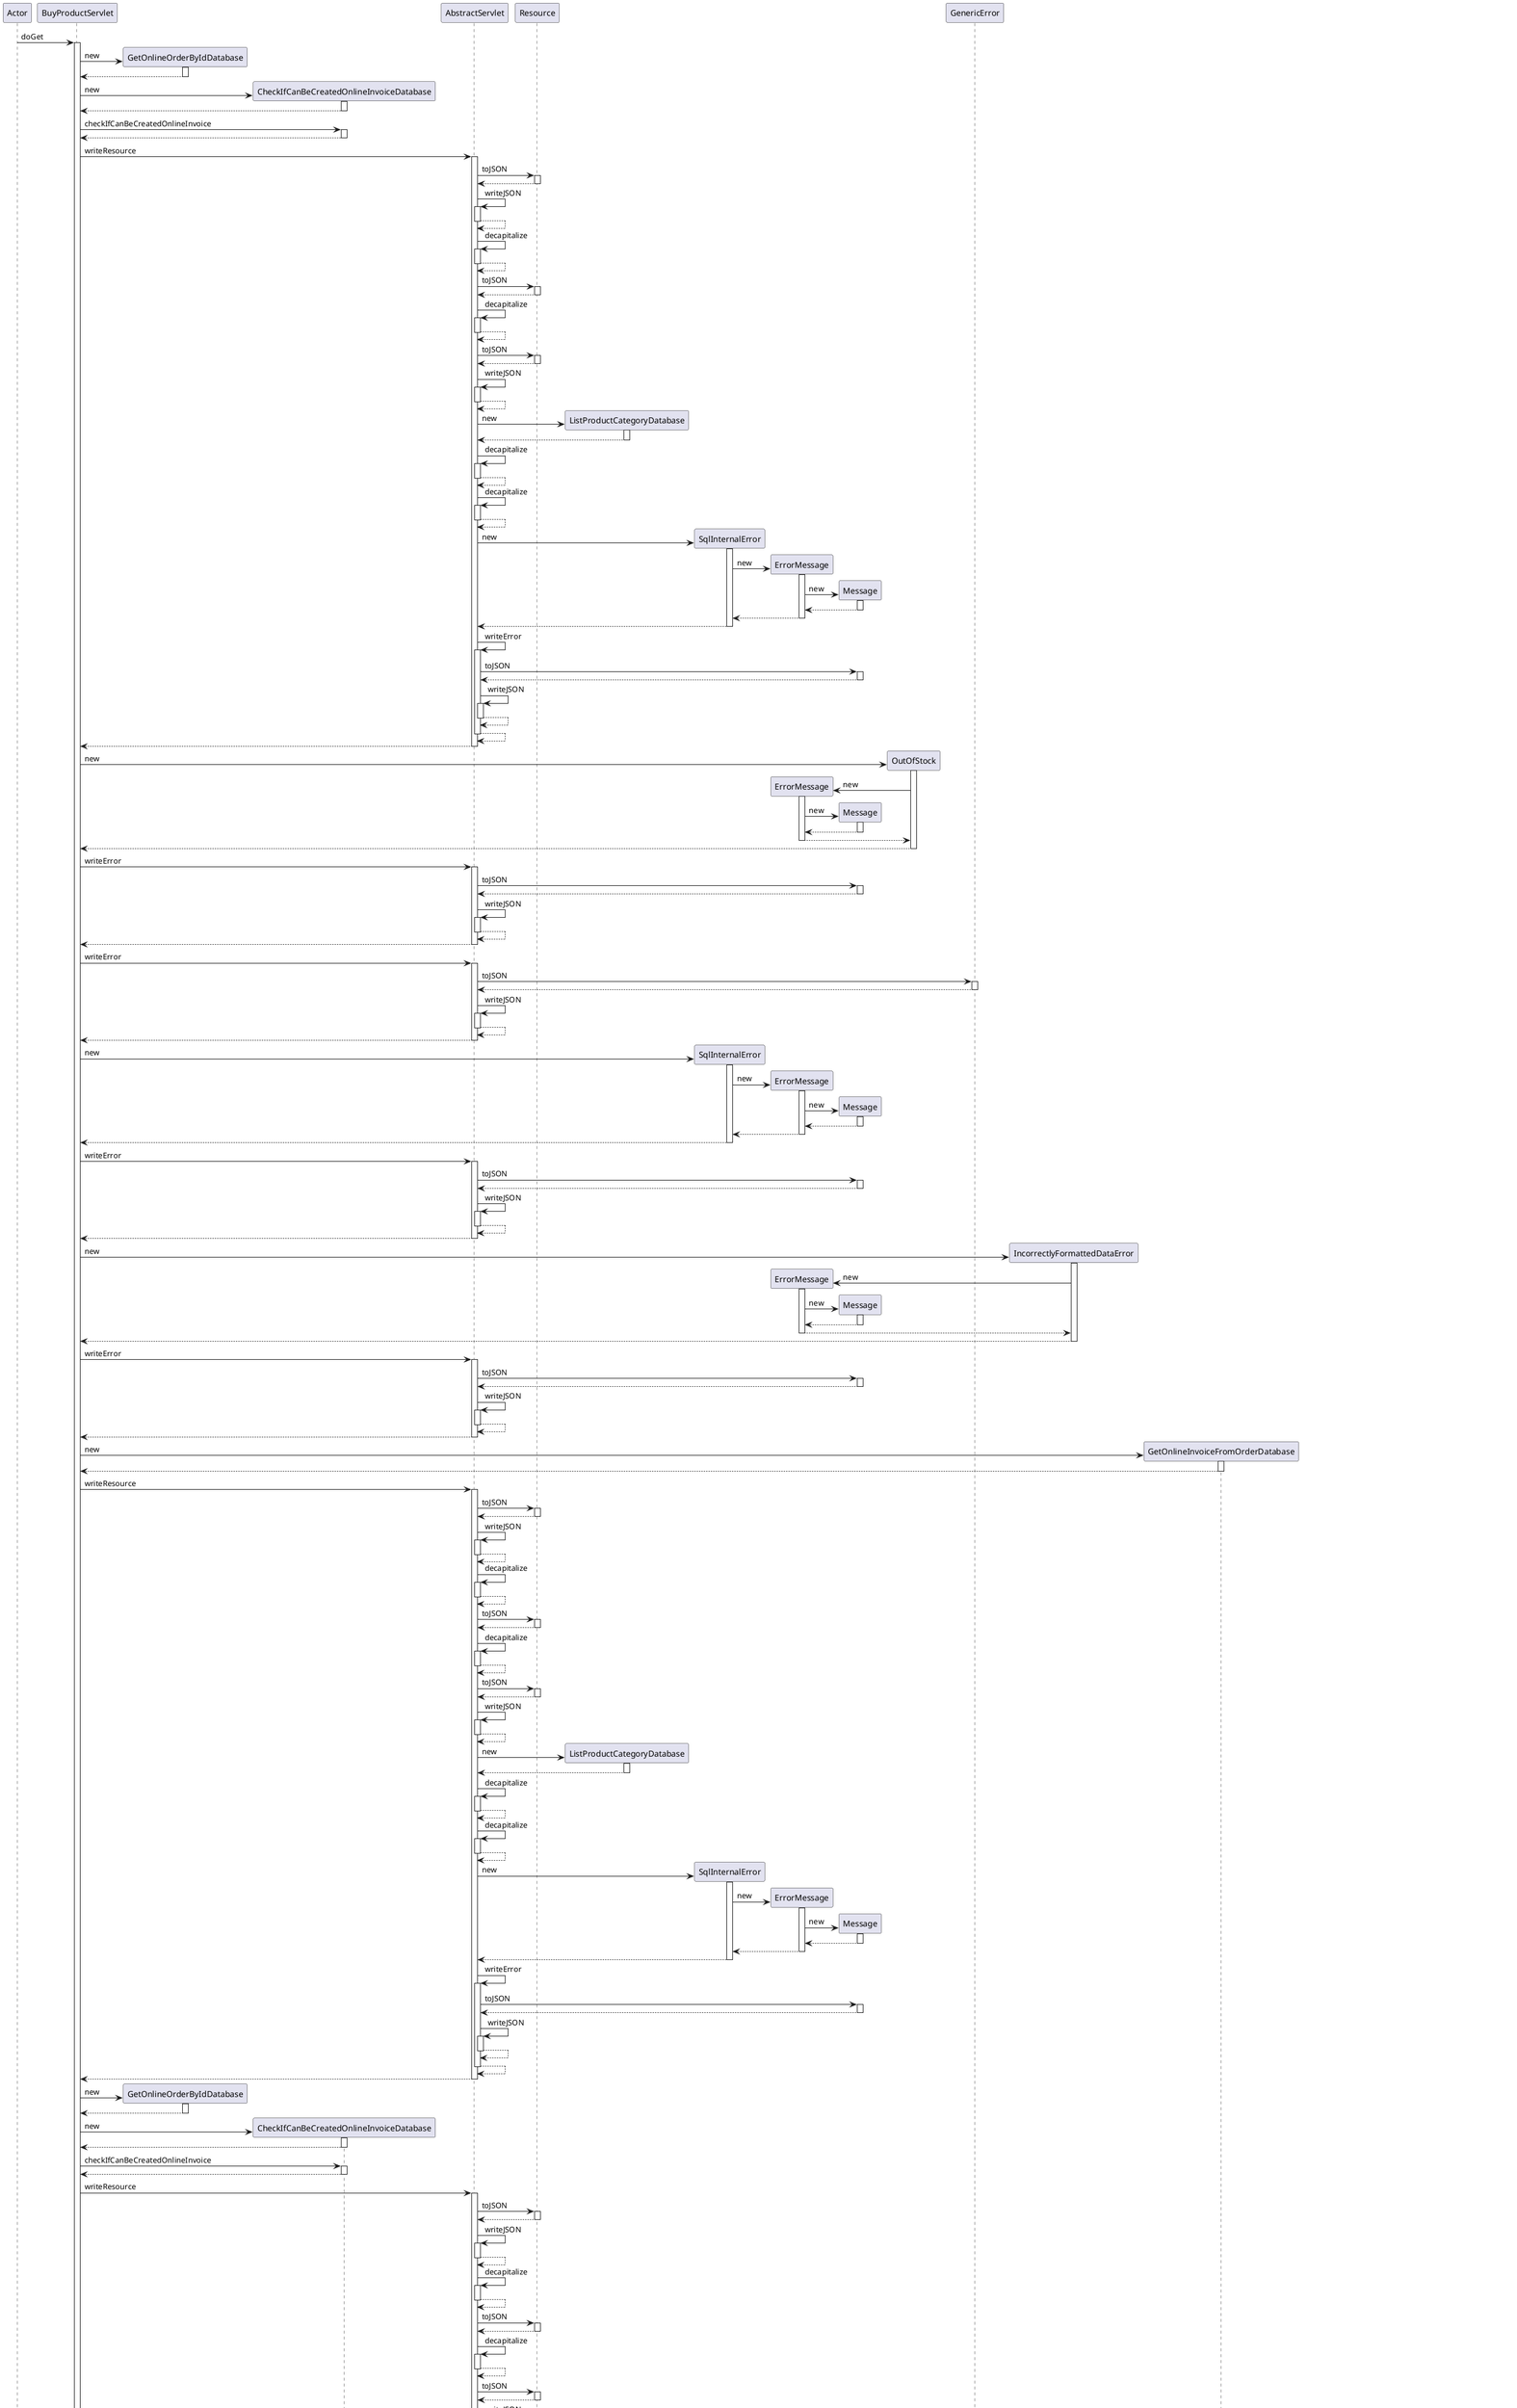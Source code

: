 @startuml
participant Actor
Actor -> BuyProductServlet : doGet
activate BuyProductServlet
create GetOnlineOrderByIdDatabase
BuyProductServlet -> GetOnlineOrderByIdDatabase : new
activate GetOnlineOrderByIdDatabase
GetOnlineOrderByIdDatabase --> BuyProductServlet
deactivate GetOnlineOrderByIdDatabase
create CheckIfCanBeCreatedOnlineInvoiceDatabase
BuyProductServlet -> CheckIfCanBeCreatedOnlineInvoiceDatabase : new
activate CheckIfCanBeCreatedOnlineInvoiceDatabase
CheckIfCanBeCreatedOnlineInvoiceDatabase --> BuyProductServlet
deactivate CheckIfCanBeCreatedOnlineInvoiceDatabase
BuyProductServlet -> CheckIfCanBeCreatedOnlineInvoiceDatabase : checkIfCanBeCreatedOnlineInvoice
activate CheckIfCanBeCreatedOnlineInvoiceDatabase
CheckIfCanBeCreatedOnlineInvoiceDatabase --> BuyProductServlet
deactivate CheckIfCanBeCreatedOnlineInvoiceDatabase
BuyProductServlet -> AbstractServlet : writeResource
activate AbstractServlet
AbstractServlet -> Resource : toJSON
activate Resource
Resource --> AbstractServlet
deactivate Resource
AbstractServlet -> AbstractServlet : writeJSON
activate AbstractServlet
AbstractServlet --> AbstractServlet
deactivate AbstractServlet
AbstractServlet -> AbstractServlet : decapitalize
activate AbstractServlet
AbstractServlet --> AbstractServlet
deactivate AbstractServlet
AbstractServlet -> Resource : toJSON
activate Resource
Resource --> AbstractServlet
deactivate Resource
AbstractServlet -> AbstractServlet : decapitalize
activate AbstractServlet
AbstractServlet --> AbstractServlet
deactivate AbstractServlet
AbstractServlet -> Resource : toJSON
activate Resource
Resource --> AbstractServlet
deactivate Resource
AbstractServlet -> AbstractServlet : writeJSON
activate AbstractServlet
AbstractServlet --> AbstractServlet
deactivate AbstractServlet
create ListProductCategoryDatabase
AbstractServlet -> ListProductCategoryDatabase : new
activate ListProductCategoryDatabase
ListProductCategoryDatabase --> AbstractServlet
deactivate ListProductCategoryDatabase
AbstractServlet -> AbstractServlet : decapitalize
activate AbstractServlet
AbstractServlet --> AbstractServlet
deactivate AbstractServlet
AbstractServlet -> AbstractServlet : decapitalize
activate AbstractServlet
AbstractServlet --> AbstractServlet
deactivate AbstractServlet
create SqlInternalError
AbstractServlet -> SqlInternalError : new
activate SqlInternalError
create ErrorMessage
SqlInternalError -> ErrorMessage : new
activate ErrorMessage
create Message
ErrorMessage -> Message : new
activate Message
Message --> ErrorMessage
deactivate Message
ErrorMessage --> SqlInternalError
deactivate ErrorMessage
SqlInternalError --> AbstractServlet
deactivate SqlInternalError
AbstractServlet -> AbstractServlet : writeError
activate AbstractServlet
AbstractServlet -> Message : toJSON
activate Message
Message --> AbstractServlet
deactivate Message
AbstractServlet -> AbstractServlet : writeJSON
activate AbstractServlet
AbstractServlet --> AbstractServlet
deactivate AbstractServlet
AbstractServlet --> AbstractServlet
deactivate AbstractServlet
AbstractServlet --> BuyProductServlet
deactivate AbstractServlet
create OutOfStock
BuyProductServlet -> OutOfStock : new
activate OutOfStock
create ErrorMessage
OutOfStock -> ErrorMessage : new
activate ErrorMessage
create Message
ErrorMessage -> Message : new
activate Message
Message --> ErrorMessage
deactivate Message
ErrorMessage --> OutOfStock
deactivate ErrorMessage
OutOfStock --> BuyProductServlet
deactivate OutOfStock
BuyProductServlet -> AbstractServlet : writeError
activate AbstractServlet
AbstractServlet -> Message : toJSON
activate Message
Message --> AbstractServlet
deactivate Message
AbstractServlet -> AbstractServlet : writeJSON
activate AbstractServlet
AbstractServlet --> AbstractServlet
deactivate AbstractServlet
AbstractServlet --> BuyProductServlet
deactivate AbstractServlet
BuyProductServlet -> AbstractServlet : writeError
activate AbstractServlet
AbstractServlet -> GenericError : toJSON
activate GenericError
GenericError --> AbstractServlet
deactivate GenericError
AbstractServlet -> AbstractServlet : writeJSON
activate AbstractServlet
AbstractServlet --> AbstractServlet
deactivate AbstractServlet
AbstractServlet --> BuyProductServlet
deactivate AbstractServlet
create SqlInternalError
BuyProductServlet -> SqlInternalError : new
activate SqlInternalError
create ErrorMessage
SqlInternalError -> ErrorMessage : new
activate ErrorMessage
create Message
ErrorMessage -> Message : new
activate Message
Message --> ErrorMessage
deactivate Message
ErrorMessage --> SqlInternalError
deactivate ErrorMessage
SqlInternalError --> BuyProductServlet
deactivate SqlInternalError
BuyProductServlet -> AbstractServlet : writeError
activate AbstractServlet
AbstractServlet -> Message : toJSON
activate Message
Message --> AbstractServlet
deactivate Message
AbstractServlet -> AbstractServlet : writeJSON
activate AbstractServlet
AbstractServlet --> AbstractServlet
deactivate AbstractServlet
AbstractServlet --> BuyProductServlet
deactivate AbstractServlet
create IncorrectlyFormattedDataError
BuyProductServlet -> IncorrectlyFormattedDataError : new
activate IncorrectlyFormattedDataError
create ErrorMessage
IncorrectlyFormattedDataError -> ErrorMessage : new
activate ErrorMessage
create Message
ErrorMessage -> Message : new
activate Message
Message --> ErrorMessage
deactivate Message
ErrorMessage --> IncorrectlyFormattedDataError
deactivate ErrorMessage
IncorrectlyFormattedDataError --> BuyProductServlet
deactivate IncorrectlyFormattedDataError
BuyProductServlet -> AbstractServlet : writeError
activate AbstractServlet
AbstractServlet -> Message : toJSON
activate Message
Message --> AbstractServlet
deactivate Message
AbstractServlet -> AbstractServlet : writeJSON
activate AbstractServlet
AbstractServlet --> AbstractServlet
deactivate AbstractServlet
AbstractServlet --> BuyProductServlet
deactivate AbstractServlet
create GetOnlineInvoiceFromOrderDatabase
BuyProductServlet -> GetOnlineInvoiceFromOrderDatabase : new
activate GetOnlineInvoiceFromOrderDatabase
GetOnlineInvoiceFromOrderDatabase --> BuyProductServlet
deactivate GetOnlineInvoiceFromOrderDatabase
BuyProductServlet -> AbstractServlet : writeResource
activate AbstractServlet
AbstractServlet -> Resource : toJSON
activate Resource
Resource --> AbstractServlet
deactivate Resource
AbstractServlet -> AbstractServlet : writeJSON
activate AbstractServlet
AbstractServlet --> AbstractServlet
deactivate AbstractServlet
AbstractServlet -> AbstractServlet : decapitalize
activate AbstractServlet
AbstractServlet --> AbstractServlet
deactivate AbstractServlet
AbstractServlet -> Resource : toJSON
activate Resource
Resource --> AbstractServlet
deactivate Resource
AbstractServlet -> AbstractServlet : decapitalize
activate AbstractServlet
AbstractServlet --> AbstractServlet
deactivate AbstractServlet
AbstractServlet -> Resource : toJSON
activate Resource
Resource --> AbstractServlet
deactivate Resource
AbstractServlet -> AbstractServlet : writeJSON
activate AbstractServlet
AbstractServlet --> AbstractServlet
deactivate AbstractServlet
create ListProductCategoryDatabase
AbstractServlet -> ListProductCategoryDatabase : new
activate ListProductCategoryDatabase
ListProductCategoryDatabase --> AbstractServlet
deactivate ListProductCategoryDatabase
AbstractServlet -> AbstractServlet : decapitalize
activate AbstractServlet
AbstractServlet --> AbstractServlet
deactivate AbstractServlet
AbstractServlet -> AbstractServlet : decapitalize
activate AbstractServlet
AbstractServlet --> AbstractServlet
deactivate AbstractServlet
create SqlInternalError
AbstractServlet -> SqlInternalError : new
activate SqlInternalError
create ErrorMessage
SqlInternalError -> ErrorMessage : new
activate ErrorMessage
create Message
ErrorMessage -> Message : new
activate Message
Message --> ErrorMessage
deactivate Message
ErrorMessage --> SqlInternalError
deactivate ErrorMessage
SqlInternalError --> AbstractServlet
deactivate SqlInternalError
AbstractServlet -> AbstractServlet : writeError
activate AbstractServlet
AbstractServlet -> Message : toJSON
activate Message
Message --> AbstractServlet
deactivate Message
AbstractServlet -> AbstractServlet : writeJSON
activate AbstractServlet
AbstractServlet --> AbstractServlet
deactivate AbstractServlet
AbstractServlet --> AbstractServlet
deactivate AbstractServlet
AbstractServlet --> BuyProductServlet
deactivate AbstractServlet
create GetOnlineOrderByIdDatabase
BuyProductServlet -> GetOnlineOrderByIdDatabase : new
activate GetOnlineOrderByIdDatabase
GetOnlineOrderByIdDatabase --> BuyProductServlet
deactivate GetOnlineOrderByIdDatabase
create CheckIfCanBeCreatedOnlineInvoiceDatabase
BuyProductServlet -> CheckIfCanBeCreatedOnlineInvoiceDatabase : new
activate CheckIfCanBeCreatedOnlineInvoiceDatabase
CheckIfCanBeCreatedOnlineInvoiceDatabase --> BuyProductServlet
deactivate CheckIfCanBeCreatedOnlineInvoiceDatabase
BuyProductServlet -> CheckIfCanBeCreatedOnlineInvoiceDatabase : checkIfCanBeCreatedOnlineInvoice
activate CheckIfCanBeCreatedOnlineInvoiceDatabase
CheckIfCanBeCreatedOnlineInvoiceDatabase --> BuyProductServlet
deactivate CheckIfCanBeCreatedOnlineInvoiceDatabase
BuyProductServlet -> AbstractServlet : writeResource
activate AbstractServlet
AbstractServlet -> Resource : toJSON
activate Resource
Resource --> AbstractServlet
deactivate Resource
AbstractServlet -> AbstractServlet : writeJSON
activate AbstractServlet
AbstractServlet --> AbstractServlet
deactivate AbstractServlet
AbstractServlet -> AbstractServlet : decapitalize
activate AbstractServlet
AbstractServlet --> AbstractServlet
deactivate AbstractServlet
AbstractServlet -> Resource : toJSON
activate Resource
Resource --> AbstractServlet
deactivate Resource
AbstractServlet -> AbstractServlet : decapitalize
activate AbstractServlet
AbstractServlet --> AbstractServlet
deactivate AbstractServlet
AbstractServlet -> Resource : toJSON
activate Resource
Resource --> AbstractServlet
deactivate Resource
AbstractServlet -> AbstractServlet : writeJSON
activate AbstractServlet
AbstractServlet --> AbstractServlet
deactivate AbstractServlet
create ListProductCategoryDatabase
AbstractServlet -> ListProductCategoryDatabase : new
activate ListProductCategoryDatabase
ListProductCategoryDatabase --> AbstractServlet
deactivate ListProductCategoryDatabase
AbstractServlet -> AbstractServlet : decapitalize
activate AbstractServlet
AbstractServlet --> AbstractServlet
deactivate AbstractServlet
AbstractServlet -> AbstractServlet : decapitalize
activate AbstractServlet
AbstractServlet --> AbstractServlet
deactivate AbstractServlet
create SqlInternalError
AbstractServlet -> SqlInternalError : new
activate SqlInternalError
create ErrorMessage
SqlInternalError -> ErrorMessage : new
activate ErrorMessage
create Message
ErrorMessage -> Message : new
activate Message
Message --> ErrorMessage
deactivate Message
ErrorMessage --> SqlInternalError
deactivate ErrorMessage
SqlInternalError --> AbstractServlet
deactivate SqlInternalError
AbstractServlet -> AbstractServlet : writeError
activate AbstractServlet
AbstractServlet -> Message : toJSON
activate Message
Message --> AbstractServlet
deactivate Message
AbstractServlet -> AbstractServlet : writeJSON
activate AbstractServlet
AbstractServlet --> AbstractServlet
deactivate AbstractServlet
AbstractServlet --> AbstractServlet
deactivate AbstractServlet
AbstractServlet --> BuyProductServlet
deactivate AbstractServlet
create OutOfStock
BuyProductServlet -> OutOfStock : new
activate OutOfStock
create ErrorMessage
OutOfStock -> ErrorMessage : new
activate ErrorMessage
create Message
ErrorMessage -> Message : new
activate Message
Message --> ErrorMessage
deactivate Message
ErrorMessage --> OutOfStock
deactivate ErrorMessage
OutOfStock --> BuyProductServlet
deactivate OutOfStock
BuyProductServlet -> AbstractServlet : writeError
activate AbstractServlet
AbstractServlet -> Message : toJSON
activate Message
Message --> AbstractServlet
deactivate Message
AbstractServlet -> AbstractServlet : writeJSON
activate AbstractServlet
AbstractServlet --> AbstractServlet
deactivate AbstractServlet
AbstractServlet --> BuyProductServlet
deactivate AbstractServlet
create SqlInternalError
BuyProductServlet -> SqlInternalError : new
activate SqlInternalError
create ErrorMessage
SqlInternalError -> ErrorMessage : new
activate ErrorMessage
create Message
ErrorMessage -> Message : new
activate Message
Message --> ErrorMessage
deactivate Message
ErrorMessage --> SqlInternalError
deactivate ErrorMessage
SqlInternalError --> BuyProductServlet
deactivate SqlInternalError
BuyProductServlet -> AbstractServlet : writeError
activate AbstractServlet
AbstractServlet -> Message : toJSON
activate Message
Message --> AbstractServlet
deactivate Message
AbstractServlet -> AbstractServlet : writeJSON
activate AbstractServlet
AbstractServlet --> AbstractServlet
deactivate AbstractServlet
AbstractServlet --> BuyProductServlet
deactivate AbstractServlet
create IncorrectlyFormattedDataError
BuyProductServlet -> IncorrectlyFormattedDataError : new
activate IncorrectlyFormattedDataError
create ErrorMessage
IncorrectlyFormattedDataError -> ErrorMessage : new
activate ErrorMessage
create Message
ErrorMessage -> Message : new
activate Message
Message --> ErrorMessage
deactivate Message
ErrorMessage --> IncorrectlyFormattedDataError
deactivate ErrorMessage
IncorrectlyFormattedDataError --> BuyProductServlet
deactivate IncorrectlyFormattedDataError
BuyProductServlet -> AbstractServlet : writeError
activate AbstractServlet
AbstractServlet -> Message : toJSON
activate Message
Message --> AbstractServlet
deactivate Message
AbstractServlet -> AbstractServlet : writeJSON
activate AbstractServlet
AbstractServlet --> AbstractServlet
deactivate AbstractServlet
AbstractServlet --> BuyProductServlet
deactivate AbstractServlet
create GetOnlineOrderByIdDatabase
BuyProductServlet -> GetOnlineOrderByIdDatabase : new
activate GetOnlineOrderByIdDatabase
GetOnlineOrderByIdDatabase --> BuyProductServlet
deactivate GetOnlineOrderByIdDatabase
BuyProductServlet -> AbstractServlet : writeResource
activate AbstractServlet
AbstractServlet -> Resource : toJSON
activate Resource
Resource --> AbstractServlet
deactivate Resource
AbstractServlet -> AbstractServlet : writeJSON
activate AbstractServlet
AbstractServlet --> AbstractServlet
deactivate AbstractServlet
AbstractServlet -> AbstractServlet : decapitalize
activate AbstractServlet
AbstractServlet --> AbstractServlet
deactivate AbstractServlet
AbstractServlet -> Resource : toJSON
activate Resource
Resource --> AbstractServlet
deactivate Resource
AbstractServlet -> AbstractServlet : decapitalize
activate AbstractServlet
AbstractServlet --> AbstractServlet
deactivate AbstractServlet
AbstractServlet -> Resource : toJSON
activate Resource
Resource --> AbstractServlet
deactivate Resource
AbstractServlet -> AbstractServlet : writeJSON
activate AbstractServlet
AbstractServlet --> AbstractServlet
deactivate AbstractServlet
create ListProductCategoryDatabase
AbstractServlet -> ListProductCategoryDatabase : new
activate ListProductCategoryDatabase
ListProductCategoryDatabase --> AbstractServlet
deactivate ListProductCategoryDatabase
AbstractServlet -> AbstractServlet : decapitalize
activate AbstractServlet
AbstractServlet --> AbstractServlet
deactivate AbstractServlet
AbstractServlet -> AbstractServlet : decapitalize
activate AbstractServlet
AbstractServlet --> AbstractServlet
deactivate AbstractServlet
create SqlInternalError
AbstractServlet -> SqlInternalError : new
activate SqlInternalError
create ErrorMessage
SqlInternalError -> ErrorMessage : new
activate ErrorMessage
create Message
ErrorMessage -> Message : new
activate Message
Message --> ErrorMessage
deactivate Message
ErrorMessage --> SqlInternalError
deactivate ErrorMessage
SqlInternalError --> AbstractServlet
deactivate SqlInternalError
AbstractServlet -> AbstractServlet : writeError
activate AbstractServlet
AbstractServlet -> Message : toJSON
activate Message
Message --> AbstractServlet
deactivate Message
AbstractServlet -> AbstractServlet : writeJSON
activate AbstractServlet
AbstractServlet --> AbstractServlet
deactivate AbstractServlet
AbstractServlet --> AbstractServlet
deactivate AbstractServlet
AbstractServlet --> BuyProductServlet
deactivate AbstractServlet
create CancelOrderError
BuyProductServlet -> CancelOrderError : new
activate CancelOrderError
create ErrorMessage
CancelOrderError -> ErrorMessage : new
activate ErrorMessage
create Message
ErrorMessage -> Message : new
activate Message
Message --> ErrorMessage
deactivate Message
ErrorMessage --> CancelOrderError
deactivate ErrorMessage
CancelOrderError --> BuyProductServlet
deactivate CancelOrderError
BuyProductServlet -> AbstractServlet : writeError
activate AbstractServlet
AbstractServlet -> Message : toJSON
activate Message
Message --> AbstractServlet
deactivate Message
AbstractServlet -> AbstractServlet : writeJSON
activate AbstractServlet
AbstractServlet --> AbstractServlet
deactivate AbstractServlet
AbstractServlet --> BuyProductServlet
deactivate AbstractServlet
create SqlInternalError
BuyProductServlet -> SqlInternalError : new
activate SqlInternalError
create ErrorMessage
SqlInternalError -> ErrorMessage : new
activate ErrorMessage
create Message
ErrorMessage -> Message : new
activate Message
Message --> ErrorMessage
deactivate Message
ErrorMessage --> SqlInternalError
deactivate ErrorMessage
SqlInternalError --> BuyProductServlet
deactivate SqlInternalError
BuyProductServlet -> AbstractServlet : writeError
activate AbstractServlet
AbstractServlet -> Message : toJSON
activate Message
Message --> AbstractServlet
deactivate Message
AbstractServlet -> AbstractServlet : writeJSON
activate AbstractServlet
AbstractServlet --> AbstractServlet
deactivate AbstractServlet
AbstractServlet --> BuyProductServlet
deactivate AbstractServlet
create IncorrectlyFormattedPathError
BuyProductServlet -> IncorrectlyFormattedPathError : new
activate IncorrectlyFormattedPathError
create ErrorMessage
IncorrectlyFormattedPathError -> ErrorMessage : new
activate ErrorMessage
create Message
ErrorMessage -> Message : new
activate Message
Message --> ErrorMessage
deactivate Message
ErrorMessage --> IncorrectlyFormattedPathError
deactivate ErrorMessage
IncorrectlyFormattedPathError --> BuyProductServlet
deactivate IncorrectlyFormattedPathError
BuyProductServlet -> AbstractServlet : writeError
activate AbstractServlet
AbstractServlet -> Message : toJSON
activate Message
Message --> AbstractServlet
deactivate Message
AbstractServlet -> AbstractServlet : writeJSON
activate AbstractServlet
AbstractServlet --> AbstractServlet
deactivate AbstractServlet
AbstractServlet --> BuyProductServlet
deactivate AbstractServlet
BuyProductServlet -> AbstractServlet : writeError
activate AbstractServlet
AbstractServlet -> GenericError : toJSON
activate GenericError
GenericError --> AbstractServlet
deactivate GenericError
AbstractServlet -> AbstractServlet : writeJSON
activate AbstractServlet
AbstractServlet --> AbstractServlet
deactivate AbstractServlet
AbstractServlet --> BuyProductServlet
deactivate AbstractServlet
return
@enduml